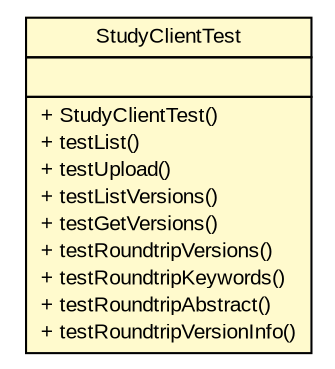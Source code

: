 #!/usr/local/bin/dot
#
# Class diagram 
# Generated by UmlGraph version 4.6 (http://www.spinellis.gr/sw/umlgraph)
#

digraph G {
	edge [fontname="arial",fontsize=10,labelfontname="arial",labelfontsize=10];
	node [fontname="arial",fontsize=10,shape=plaintext];
	// net.toxbank.client.resource.StudyClientTest
	c46 [label=<<table border="0" cellborder="1" cellspacing="0" cellpadding="2" port="p" bgcolor="lemonChiffon" href="./StudyClientTest.html">
		<tr><td><table border="0" cellspacing="0" cellpadding="1">
			<tr><td> StudyClientTest </td></tr>
		</table></td></tr>
		<tr><td><table border="0" cellspacing="0" cellpadding="1">
			<tr><td align="left">  </td></tr>
		</table></td></tr>
		<tr><td><table border="0" cellspacing="0" cellpadding="1">
			<tr><td align="left"> + StudyClientTest() </td></tr>
			<tr><td align="left"> + testList() </td></tr>
			<tr><td align="left"> + testUpload() </td></tr>
			<tr><td align="left"> + testListVersions() </td></tr>
			<tr><td align="left"> + testGetVersions() </td></tr>
			<tr><td align="left"> + testRoundtripVersions() </td></tr>
			<tr><td align="left"> + testRoundtripKeywords() </td></tr>
			<tr><td align="left"> + testRoundtripAbstract() </td></tr>
			<tr><td align="left"> + testRoundtripVersionInfo() </td></tr>
		</table></td></tr>
		</table>>, fontname="arial", fontcolor="black", fontsize=10.0];
}

